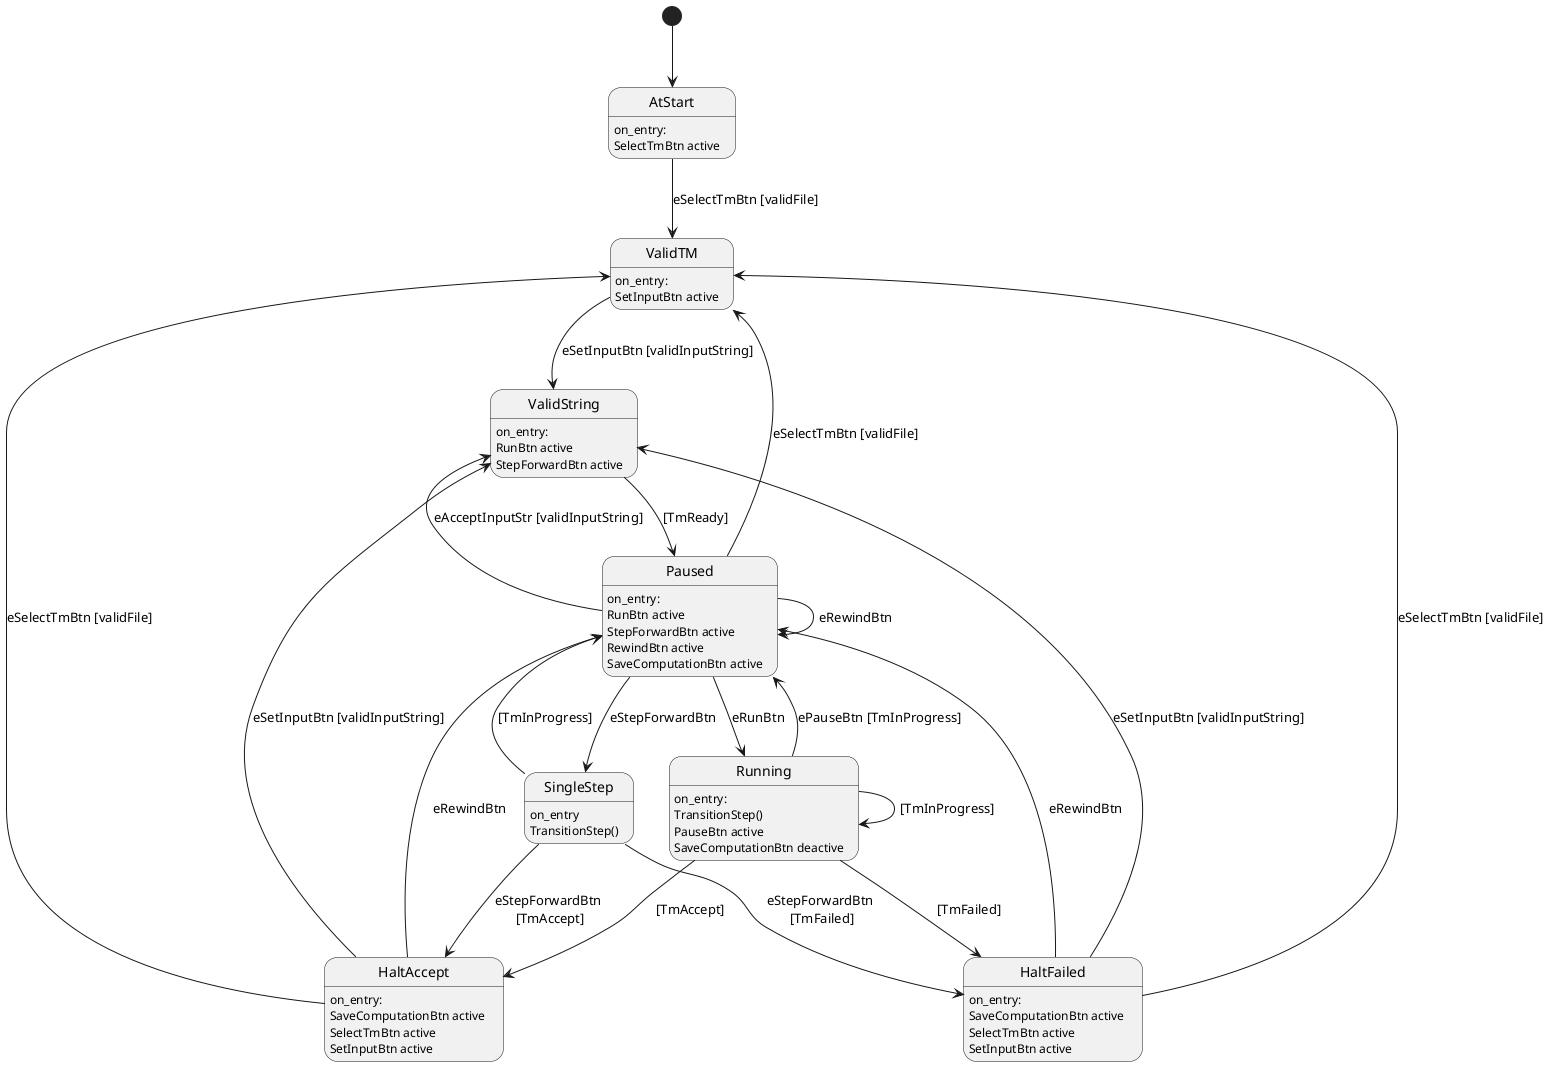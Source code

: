 


/'

_validFile 
_validInputString;

enum class RunControlState : int {
   AtStart = 0,
   ValidTM,
   ValidString,
   Ready,
   Paused,
   Running,
   SingleStep,
   HaltAccept,
   HaltFailed
}; // end enum

enum class TmStatus : int {
   Uninitialized,         // before valid file and valid input 
   Ready,                 // awaiting user run or step 
   InProgress,            // after first step and not halt
   HaltOnNoTransition,    // halt accept
   AcceptedOnFinalState,  // halt accept
   HaltOnNonFinalState,   // halt accept
   InvalidLeftMove,       // halt failed
   InvalidRightMove,      // halt failed
   SomethingWentWrong     // remove and just use switch/case default instead
}; // end enum

'/
@startuml GUI Button Enables


[*] --> AtStart
AtStart --> ValidTM : eSelectTmBtn [validFile] 
AtStart : on_entry: \nSelectTmBtn active  
ValidTM --> ValidString : eSetInputBtn [validInputString]
ValidTM : on_entry: \nSetInputBtn active
ValidString --> Paused : [TmReady]
ValidString : on_entry: \nRunBtn active \nStepForwardBtn active
Paused --> Running : eRunBtn 
Paused : on_entry: \nRunBtn active \nStepForwardBtn active \nRewindBtn active \nSaveComputationBtn active

Paused --> SingleStep : eStepForwardBtn
Paused --> Paused : eRewindBtn

SingleStep : on_entry \nTransitionStep()
SingleStep --> HaltAccept : eStepForwardBtn \n[TmAccept]
SingleStep --> HaltFailed : eStepForwardBtn \n[TmFailed]
SingleStep --> Paused : [TmInProgress]

Running --> Paused : ePauseBtn [TmInProgress]
Running --> Running : [TmInProgress]
Running --> HaltAccept : [TmAccept]
Running --> HaltFailed : [TmFailed]
Running : on_entry: \nTransitionStep() \nPauseBtn active \nSaveComputationBtn deactive
Paused --> ValidTM : eSelectTmBtn [validFile] 
Paused --> ValidString : eAcceptInputStr [validInputString]

HaltAccept : on_entry: \nSaveComputationBtn active \nSelectTmBtn active \nSetInputBtn active
HaltFailed : on_entry: \nSaveComputationBtn active \nSelectTmBtn active \nSetInputBtn active

HaltAccept --> Paused : eRewindBtn
HaltFailed --> Paused : eRewindBtn
HaltAccept --> ValidTM : eSelectTmBtn [validFile] 
HaltFailed --> ValidTM : eSelectTmBtn [validFile] 
HaltAccept --> ValidString : eSetInputBtn [validInputString]
HaltFailed --> ValidString : eSetInputBtn [validInputString]

@enduml

/'
Paused --> HaltAccept : eStepForwardBtn [AcceptedOnFinalState || \nHaltOnNoTransition || \nHaltOnNonFinalState]
Paused --> HaltFailed : eStepForwardBtn [InvalidLeftMove || \nInvalidRightMove || \nSomethingWentWrong]
Running --> HaltAccept : [AcceptedOnFinalState || \nHaltOnNoTransition || \nHaltOnNonFinalState]
Running --> HaltFailed : [InvalidLeftMove || \nInvalidRightMove || \nSomethingWentWrong]

'/